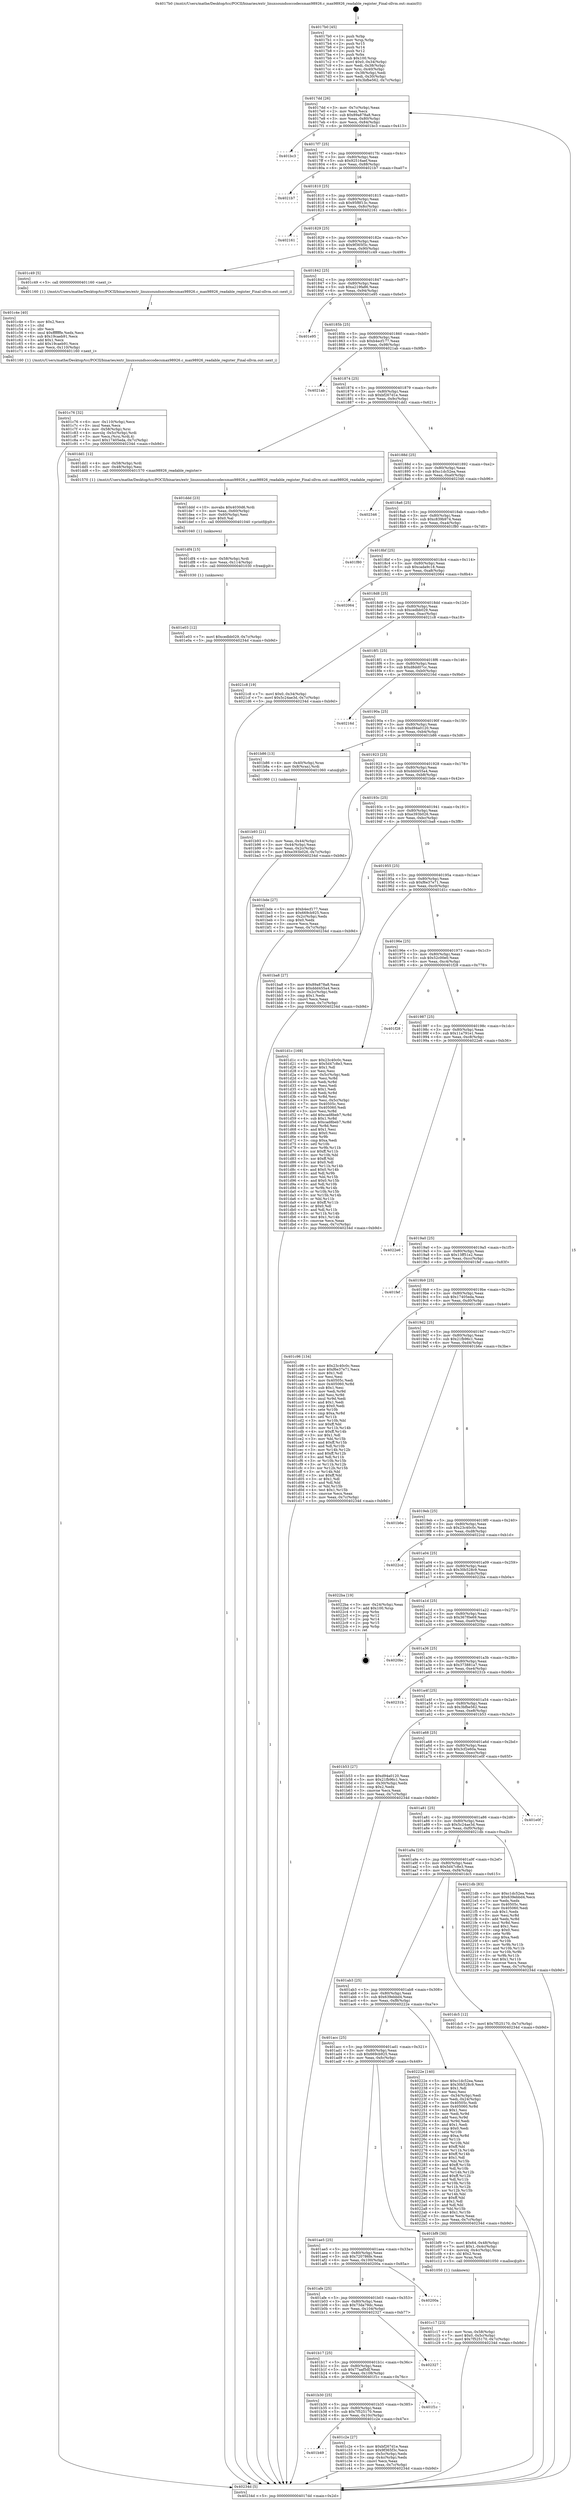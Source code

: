 digraph "0x4017b0" {
  label = "0x4017b0 (/mnt/c/Users/mathe/Desktop/tcc/POCII/binaries/extr_linuxsoundsoccodecsmax98926.c_max98926_readable_register_Final-ollvm.out::main(0))"
  labelloc = "t"
  node[shape=record]

  Entry [label="",width=0.3,height=0.3,shape=circle,fillcolor=black,style=filled]
  "0x4017dd" [label="{
     0x4017dd [26]\l
     | [instrs]\l
     &nbsp;&nbsp;0x4017dd \<+3\>: mov -0x7c(%rbp),%eax\l
     &nbsp;&nbsp;0x4017e0 \<+2\>: mov %eax,%ecx\l
     &nbsp;&nbsp;0x4017e2 \<+6\>: sub $0x89a878a8,%ecx\l
     &nbsp;&nbsp;0x4017e8 \<+3\>: mov %eax,-0x80(%rbp)\l
     &nbsp;&nbsp;0x4017eb \<+6\>: mov %ecx,-0x84(%rbp)\l
     &nbsp;&nbsp;0x4017f1 \<+6\>: je 0000000000401bc3 \<main+0x413\>\l
  }"]
  "0x401bc3" [label="{
     0x401bc3\l
  }", style=dashed]
  "0x4017f7" [label="{
     0x4017f7 [25]\l
     | [instrs]\l
     &nbsp;&nbsp;0x4017f7 \<+5\>: jmp 00000000004017fc \<main+0x4c\>\l
     &nbsp;&nbsp;0x4017fc \<+3\>: mov -0x80(%rbp),%eax\l
     &nbsp;&nbsp;0x4017ff \<+5\>: sub $0x92516aef,%eax\l
     &nbsp;&nbsp;0x401804 \<+6\>: mov %eax,-0x88(%rbp)\l
     &nbsp;&nbsp;0x40180a \<+6\>: je 00000000004021b7 \<main+0xa07\>\l
  }"]
  Exit [label="",width=0.3,height=0.3,shape=circle,fillcolor=black,style=filled,peripheries=2]
  "0x4021b7" [label="{
     0x4021b7\l
  }", style=dashed]
  "0x401810" [label="{
     0x401810 [25]\l
     | [instrs]\l
     &nbsp;&nbsp;0x401810 \<+5\>: jmp 0000000000401815 \<main+0x65\>\l
     &nbsp;&nbsp;0x401815 \<+3\>: mov -0x80(%rbp),%eax\l
     &nbsp;&nbsp;0x401818 \<+5\>: sub $0x95f8f13c,%eax\l
     &nbsp;&nbsp;0x40181d \<+6\>: mov %eax,-0x8c(%rbp)\l
     &nbsp;&nbsp;0x401823 \<+6\>: je 0000000000402161 \<main+0x9b1\>\l
  }"]
  "0x401e03" [label="{
     0x401e03 [12]\l
     | [instrs]\l
     &nbsp;&nbsp;0x401e03 \<+7\>: movl $0xcedbb029,-0x7c(%rbp)\l
     &nbsp;&nbsp;0x401e0a \<+5\>: jmp 000000000040234d \<main+0xb9d\>\l
  }"]
  "0x402161" [label="{
     0x402161\l
  }", style=dashed]
  "0x401829" [label="{
     0x401829 [25]\l
     | [instrs]\l
     &nbsp;&nbsp;0x401829 \<+5\>: jmp 000000000040182e \<main+0x7e\>\l
     &nbsp;&nbsp;0x40182e \<+3\>: mov -0x80(%rbp),%eax\l
     &nbsp;&nbsp;0x401831 \<+5\>: sub $0x9f365f3c,%eax\l
     &nbsp;&nbsp;0x401836 \<+6\>: mov %eax,-0x90(%rbp)\l
     &nbsp;&nbsp;0x40183c \<+6\>: je 0000000000401c49 \<main+0x499\>\l
  }"]
  "0x401df4" [label="{
     0x401df4 [15]\l
     | [instrs]\l
     &nbsp;&nbsp;0x401df4 \<+4\>: mov -0x58(%rbp),%rdi\l
     &nbsp;&nbsp;0x401df8 \<+6\>: mov %eax,-0x114(%rbp)\l
     &nbsp;&nbsp;0x401dfe \<+5\>: call 0000000000401030 \<free@plt\>\l
     | [calls]\l
     &nbsp;&nbsp;0x401030 \{1\} (unknown)\l
  }"]
  "0x401c49" [label="{
     0x401c49 [5]\l
     | [instrs]\l
     &nbsp;&nbsp;0x401c49 \<+5\>: call 0000000000401160 \<next_i\>\l
     | [calls]\l
     &nbsp;&nbsp;0x401160 \{1\} (/mnt/c/Users/mathe/Desktop/tcc/POCII/binaries/extr_linuxsoundsoccodecsmax98926.c_max98926_readable_register_Final-ollvm.out::next_i)\l
  }"]
  "0x401842" [label="{
     0x401842 [25]\l
     | [instrs]\l
     &nbsp;&nbsp;0x401842 \<+5\>: jmp 0000000000401847 \<main+0x97\>\l
     &nbsp;&nbsp;0x401847 \<+3\>: mov -0x80(%rbp),%eax\l
     &nbsp;&nbsp;0x40184a \<+5\>: sub $0xa219fa86,%eax\l
     &nbsp;&nbsp;0x40184f \<+6\>: mov %eax,-0x94(%rbp)\l
     &nbsp;&nbsp;0x401855 \<+6\>: je 0000000000401e95 \<main+0x6e5\>\l
  }"]
  "0x401ddd" [label="{
     0x401ddd [23]\l
     | [instrs]\l
     &nbsp;&nbsp;0x401ddd \<+10\>: movabs $0x4030d6,%rdi\l
     &nbsp;&nbsp;0x401de7 \<+3\>: mov %eax,-0x60(%rbp)\l
     &nbsp;&nbsp;0x401dea \<+3\>: mov -0x60(%rbp),%esi\l
     &nbsp;&nbsp;0x401ded \<+2\>: mov $0x0,%al\l
     &nbsp;&nbsp;0x401def \<+5\>: call 0000000000401040 \<printf@plt\>\l
     | [calls]\l
     &nbsp;&nbsp;0x401040 \{1\} (unknown)\l
  }"]
  "0x401e95" [label="{
     0x401e95\l
  }", style=dashed]
  "0x40185b" [label="{
     0x40185b [25]\l
     | [instrs]\l
     &nbsp;&nbsp;0x40185b \<+5\>: jmp 0000000000401860 \<main+0xb0\>\l
     &nbsp;&nbsp;0x401860 \<+3\>: mov -0x80(%rbp),%eax\l
     &nbsp;&nbsp;0x401863 \<+5\>: sub $0xb4ecf177,%eax\l
     &nbsp;&nbsp;0x401868 \<+6\>: mov %eax,-0x98(%rbp)\l
     &nbsp;&nbsp;0x40186e \<+6\>: je 00000000004021ab \<main+0x9fb\>\l
  }"]
  "0x401c76" [label="{
     0x401c76 [32]\l
     | [instrs]\l
     &nbsp;&nbsp;0x401c76 \<+6\>: mov -0x110(%rbp),%ecx\l
     &nbsp;&nbsp;0x401c7c \<+3\>: imul %eax,%ecx\l
     &nbsp;&nbsp;0x401c7f \<+4\>: mov -0x58(%rbp),%rsi\l
     &nbsp;&nbsp;0x401c83 \<+4\>: movslq -0x5c(%rbp),%rdi\l
     &nbsp;&nbsp;0x401c87 \<+3\>: mov %ecx,(%rsi,%rdi,4)\l
     &nbsp;&nbsp;0x401c8a \<+7\>: movl $0x17405eda,-0x7c(%rbp)\l
     &nbsp;&nbsp;0x401c91 \<+5\>: jmp 000000000040234d \<main+0xb9d\>\l
  }"]
  "0x4021ab" [label="{
     0x4021ab\l
  }", style=dashed]
  "0x401874" [label="{
     0x401874 [25]\l
     | [instrs]\l
     &nbsp;&nbsp;0x401874 \<+5\>: jmp 0000000000401879 \<main+0xc9\>\l
     &nbsp;&nbsp;0x401879 \<+3\>: mov -0x80(%rbp),%eax\l
     &nbsp;&nbsp;0x40187c \<+5\>: sub $0xbf267d1e,%eax\l
     &nbsp;&nbsp;0x401881 \<+6\>: mov %eax,-0x9c(%rbp)\l
     &nbsp;&nbsp;0x401887 \<+6\>: je 0000000000401dd1 \<main+0x621\>\l
  }"]
  "0x401c4e" [label="{
     0x401c4e [40]\l
     | [instrs]\l
     &nbsp;&nbsp;0x401c4e \<+5\>: mov $0x2,%ecx\l
     &nbsp;&nbsp;0x401c53 \<+1\>: cltd\l
     &nbsp;&nbsp;0x401c54 \<+2\>: idiv %ecx\l
     &nbsp;&nbsp;0x401c56 \<+6\>: imul $0xfffffffe,%edx,%ecx\l
     &nbsp;&nbsp;0x401c5c \<+6\>: sub $0x19caeb91,%ecx\l
     &nbsp;&nbsp;0x401c62 \<+3\>: add $0x1,%ecx\l
     &nbsp;&nbsp;0x401c65 \<+6\>: add $0x19caeb91,%ecx\l
     &nbsp;&nbsp;0x401c6b \<+6\>: mov %ecx,-0x110(%rbp)\l
     &nbsp;&nbsp;0x401c71 \<+5\>: call 0000000000401160 \<next_i\>\l
     | [calls]\l
     &nbsp;&nbsp;0x401160 \{1\} (/mnt/c/Users/mathe/Desktop/tcc/POCII/binaries/extr_linuxsoundsoccodecsmax98926.c_max98926_readable_register_Final-ollvm.out::next_i)\l
  }"]
  "0x401dd1" [label="{
     0x401dd1 [12]\l
     | [instrs]\l
     &nbsp;&nbsp;0x401dd1 \<+4\>: mov -0x58(%rbp),%rdi\l
     &nbsp;&nbsp;0x401dd5 \<+3\>: mov -0x48(%rbp),%esi\l
     &nbsp;&nbsp;0x401dd8 \<+5\>: call 0000000000401570 \<max98926_readable_register\>\l
     | [calls]\l
     &nbsp;&nbsp;0x401570 \{1\} (/mnt/c/Users/mathe/Desktop/tcc/POCII/binaries/extr_linuxsoundsoccodecsmax98926.c_max98926_readable_register_Final-ollvm.out::max98926_readable_register)\l
  }"]
  "0x40188d" [label="{
     0x40188d [25]\l
     | [instrs]\l
     &nbsp;&nbsp;0x40188d \<+5\>: jmp 0000000000401892 \<main+0xe2\>\l
     &nbsp;&nbsp;0x401892 \<+3\>: mov -0x80(%rbp),%eax\l
     &nbsp;&nbsp;0x401895 \<+5\>: sub $0xc1dc52ea,%eax\l
     &nbsp;&nbsp;0x40189a \<+6\>: mov %eax,-0xa0(%rbp)\l
     &nbsp;&nbsp;0x4018a0 \<+6\>: je 0000000000402346 \<main+0xb96\>\l
  }"]
  "0x401b49" [label="{
     0x401b49\l
  }", style=dashed]
  "0x402346" [label="{
     0x402346\l
  }", style=dashed]
  "0x4018a6" [label="{
     0x4018a6 [25]\l
     | [instrs]\l
     &nbsp;&nbsp;0x4018a6 \<+5\>: jmp 00000000004018ab \<main+0xfb\>\l
     &nbsp;&nbsp;0x4018ab \<+3\>: mov -0x80(%rbp),%eax\l
     &nbsp;&nbsp;0x4018ae \<+5\>: sub $0xc839b974,%eax\l
     &nbsp;&nbsp;0x4018b3 \<+6\>: mov %eax,-0xa4(%rbp)\l
     &nbsp;&nbsp;0x4018b9 \<+6\>: je 0000000000401f80 \<main+0x7d0\>\l
  }"]
  "0x401c2e" [label="{
     0x401c2e [27]\l
     | [instrs]\l
     &nbsp;&nbsp;0x401c2e \<+5\>: mov $0xbf267d1e,%eax\l
     &nbsp;&nbsp;0x401c33 \<+5\>: mov $0x9f365f3c,%ecx\l
     &nbsp;&nbsp;0x401c38 \<+3\>: mov -0x5c(%rbp),%edx\l
     &nbsp;&nbsp;0x401c3b \<+3\>: cmp -0x4c(%rbp),%edx\l
     &nbsp;&nbsp;0x401c3e \<+3\>: cmovl %ecx,%eax\l
     &nbsp;&nbsp;0x401c41 \<+3\>: mov %eax,-0x7c(%rbp)\l
     &nbsp;&nbsp;0x401c44 \<+5\>: jmp 000000000040234d \<main+0xb9d\>\l
  }"]
  "0x401f80" [label="{
     0x401f80\l
  }", style=dashed]
  "0x4018bf" [label="{
     0x4018bf [25]\l
     | [instrs]\l
     &nbsp;&nbsp;0x4018bf \<+5\>: jmp 00000000004018c4 \<main+0x114\>\l
     &nbsp;&nbsp;0x4018c4 \<+3\>: mov -0x80(%rbp),%eax\l
     &nbsp;&nbsp;0x4018c7 \<+5\>: sub $0xcada9c18,%eax\l
     &nbsp;&nbsp;0x4018cc \<+6\>: mov %eax,-0xa8(%rbp)\l
     &nbsp;&nbsp;0x4018d2 \<+6\>: je 0000000000402064 \<main+0x8b4\>\l
  }"]
  "0x401b30" [label="{
     0x401b30 [25]\l
     | [instrs]\l
     &nbsp;&nbsp;0x401b30 \<+5\>: jmp 0000000000401b35 \<main+0x385\>\l
     &nbsp;&nbsp;0x401b35 \<+3\>: mov -0x80(%rbp),%eax\l
     &nbsp;&nbsp;0x401b38 \<+5\>: sub $0x7f525170,%eax\l
     &nbsp;&nbsp;0x401b3d \<+6\>: mov %eax,-0x10c(%rbp)\l
     &nbsp;&nbsp;0x401b43 \<+6\>: je 0000000000401c2e \<main+0x47e\>\l
  }"]
  "0x402064" [label="{
     0x402064\l
  }", style=dashed]
  "0x4018d8" [label="{
     0x4018d8 [25]\l
     | [instrs]\l
     &nbsp;&nbsp;0x4018d8 \<+5\>: jmp 00000000004018dd \<main+0x12d\>\l
     &nbsp;&nbsp;0x4018dd \<+3\>: mov -0x80(%rbp),%eax\l
     &nbsp;&nbsp;0x4018e0 \<+5\>: sub $0xcedbb029,%eax\l
     &nbsp;&nbsp;0x4018e5 \<+6\>: mov %eax,-0xac(%rbp)\l
     &nbsp;&nbsp;0x4018eb \<+6\>: je 00000000004021c8 \<main+0xa18\>\l
  }"]
  "0x401f1c" [label="{
     0x401f1c\l
  }", style=dashed]
  "0x4021c8" [label="{
     0x4021c8 [19]\l
     | [instrs]\l
     &nbsp;&nbsp;0x4021c8 \<+7\>: movl $0x0,-0x34(%rbp)\l
     &nbsp;&nbsp;0x4021cf \<+7\>: movl $0x5c24ae3d,-0x7c(%rbp)\l
     &nbsp;&nbsp;0x4021d6 \<+5\>: jmp 000000000040234d \<main+0xb9d\>\l
  }"]
  "0x4018f1" [label="{
     0x4018f1 [25]\l
     | [instrs]\l
     &nbsp;&nbsp;0x4018f1 \<+5\>: jmp 00000000004018f6 \<main+0x146\>\l
     &nbsp;&nbsp;0x4018f6 \<+3\>: mov -0x80(%rbp),%eax\l
     &nbsp;&nbsp;0x4018f9 \<+5\>: sub $0xd8dd07cc,%eax\l
     &nbsp;&nbsp;0x4018fe \<+6\>: mov %eax,-0xb0(%rbp)\l
     &nbsp;&nbsp;0x401904 \<+6\>: je 000000000040216d \<main+0x9bd\>\l
  }"]
  "0x401b17" [label="{
     0x401b17 [25]\l
     | [instrs]\l
     &nbsp;&nbsp;0x401b17 \<+5\>: jmp 0000000000401b1c \<main+0x36c\>\l
     &nbsp;&nbsp;0x401b1c \<+3\>: mov -0x80(%rbp),%eax\l
     &nbsp;&nbsp;0x401b1f \<+5\>: sub $0x77aaf5df,%eax\l
     &nbsp;&nbsp;0x401b24 \<+6\>: mov %eax,-0x108(%rbp)\l
     &nbsp;&nbsp;0x401b2a \<+6\>: je 0000000000401f1c \<main+0x76c\>\l
  }"]
  "0x40216d" [label="{
     0x40216d\l
  }", style=dashed]
  "0x40190a" [label="{
     0x40190a [25]\l
     | [instrs]\l
     &nbsp;&nbsp;0x40190a \<+5\>: jmp 000000000040190f \<main+0x15f\>\l
     &nbsp;&nbsp;0x40190f \<+3\>: mov -0x80(%rbp),%eax\l
     &nbsp;&nbsp;0x401912 \<+5\>: sub $0xd94a0120,%eax\l
     &nbsp;&nbsp;0x401917 \<+6\>: mov %eax,-0xb4(%rbp)\l
     &nbsp;&nbsp;0x40191d \<+6\>: je 0000000000401b86 \<main+0x3d6\>\l
  }"]
  "0x402327" [label="{
     0x402327\l
  }", style=dashed]
  "0x401b86" [label="{
     0x401b86 [13]\l
     | [instrs]\l
     &nbsp;&nbsp;0x401b86 \<+4\>: mov -0x40(%rbp),%rax\l
     &nbsp;&nbsp;0x401b8a \<+4\>: mov 0x8(%rax),%rdi\l
     &nbsp;&nbsp;0x401b8e \<+5\>: call 0000000000401060 \<atoi@plt\>\l
     | [calls]\l
     &nbsp;&nbsp;0x401060 \{1\} (unknown)\l
  }"]
  "0x401923" [label="{
     0x401923 [25]\l
     | [instrs]\l
     &nbsp;&nbsp;0x401923 \<+5\>: jmp 0000000000401928 \<main+0x178\>\l
     &nbsp;&nbsp;0x401928 \<+3\>: mov -0x80(%rbp),%eax\l
     &nbsp;&nbsp;0x40192b \<+5\>: sub $0xddd455a4,%eax\l
     &nbsp;&nbsp;0x401930 \<+6\>: mov %eax,-0xb8(%rbp)\l
     &nbsp;&nbsp;0x401936 \<+6\>: je 0000000000401bde \<main+0x42e\>\l
  }"]
  "0x401afe" [label="{
     0x401afe [25]\l
     | [instrs]\l
     &nbsp;&nbsp;0x401afe \<+5\>: jmp 0000000000401b03 \<main+0x353\>\l
     &nbsp;&nbsp;0x401b03 \<+3\>: mov -0x80(%rbp),%eax\l
     &nbsp;&nbsp;0x401b06 \<+5\>: sub $0x73da79dc,%eax\l
     &nbsp;&nbsp;0x401b0b \<+6\>: mov %eax,-0x104(%rbp)\l
     &nbsp;&nbsp;0x401b11 \<+6\>: je 0000000000402327 \<main+0xb77\>\l
  }"]
  "0x401bde" [label="{
     0x401bde [27]\l
     | [instrs]\l
     &nbsp;&nbsp;0x401bde \<+5\>: mov $0xb4ecf177,%eax\l
     &nbsp;&nbsp;0x401be3 \<+5\>: mov $0x669cb925,%ecx\l
     &nbsp;&nbsp;0x401be8 \<+3\>: mov -0x2c(%rbp),%edx\l
     &nbsp;&nbsp;0x401beb \<+3\>: cmp $0x0,%edx\l
     &nbsp;&nbsp;0x401bee \<+3\>: cmove %ecx,%eax\l
     &nbsp;&nbsp;0x401bf1 \<+3\>: mov %eax,-0x7c(%rbp)\l
     &nbsp;&nbsp;0x401bf4 \<+5\>: jmp 000000000040234d \<main+0xb9d\>\l
  }"]
  "0x40193c" [label="{
     0x40193c [25]\l
     | [instrs]\l
     &nbsp;&nbsp;0x40193c \<+5\>: jmp 0000000000401941 \<main+0x191\>\l
     &nbsp;&nbsp;0x401941 \<+3\>: mov -0x80(%rbp),%eax\l
     &nbsp;&nbsp;0x401944 \<+5\>: sub $0xe393b026,%eax\l
     &nbsp;&nbsp;0x401949 \<+6\>: mov %eax,-0xbc(%rbp)\l
     &nbsp;&nbsp;0x40194f \<+6\>: je 0000000000401ba8 \<main+0x3f8\>\l
  }"]
  "0x40200a" [label="{
     0x40200a\l
  }", style=dashed]
  "0x401ba8" [label="{
     0x401ba8 [27]\l
     | [instrs]\l
     &nbsp;&nbsp;0x401ba8 \<+5\>: mov $0x89a878a8,%eax\l
     &nbsp;&nbsp;0x401bad \<+5\>: mov $0xddd455a4,%ecx\l
     &nbsp;&nbsp;0x401bb2 \<+3\>: mov -0x2c(%rbp),%edx\l
     &nbsp;&nbsp;0x401bb5 \<+3\>: cmp $0x1,%edx\l
     &nbsp;&nbsp;0x401bb8 \<+3\>: cmovl %ecx,%eax\l
     &nbsp;&nbsp;0x401bbb \<+3\>: mov %eax,-0x7c(%rbp)\l
     &nbsp;&nbsp;0x401bbe \<+5\>: jmp 000000000040234d \<main+0xb9d\>\l
  }"]
  "0x401955" [label="{
     0x401955 [25]\l
     | [instrs]\l
     &nbsp;&nbsp;0x401955 \<+5\>: jmp 000000000040195a \<main+0x1aa\>\l
     &nbsp;&nbsp;0x40195a \<+3\>: mov -0x80(%rbp),%eax\l
     &nbsp;&nbsp;0x40195d \<+5\>: sub $0xf6e37e71,%eax\l
     &nbsp;&nbsp;0x401962 \<+6\>: mov %eax,-0xc0(%rbp)\l
     &nbsp;&nbsp;0x401968 \<+6\>: je 0000000000401d1c \<main+0x56c\>\l
  }"]
  "0x401c17" [label="{
     0x401c17 [23]\l
     | [instrs]\l
     &nbsp;&nbsp;0x401c17 \<+4\>: mov %rax,-0x58(%rbp)\l
     &nbsp;&nbsp;0x401c1b \<+7\>: movl $0x0,-0x5c(%rbp)\l
     &nbsp;&nbsp;0x401c22 \<+7\>: movl $0x7f525170,-0x7c(%rbp)\l
     &nbsp;&nbsp;0x401c29 \<+5\>: jmp 000000000040234d \<main+0xb9d\>\l
  }"]
  "0x401d1c" [label="{
     0x401d1c [169]\l
     | [instrs]\l
     &nbsp;&nbsp;0x401d1c \<+5\>: mov $0x23c40c0c,%eax\l
     &nbsp;&nbsp;0x401d21 \<+5\>: mov $0x5d47c8e3,%ecx\l
     &nbsp;&nbsp;0x401d26 \<+2\>: mov $0x1,%dl\l
     &nbsp;&nbsp;0x401d28 \<+2\>: xor %esi,%esi\l
     &nbsp;&nbsp;0x401d2a \<+3\>: mov -0x5c(%rbp),%edi\l
     &nbsp;&nbsp;0x401d2d \<+3\>: mov %esi,%r8d\l
     &nbsp;&nbsp;0x401d30 \<+3\>: sub %edi,%r8d\l
     &nbsp;&nbsp;0x401d33 \<+2\>: mov %esi,%edi\l
     &nbsp;&nbsp;0x401d35 \<+3\>: sub $0x1,%edi\l
     &nbsp;&nbsp;0x401d38 \<+3\>: add %edi,%r8d\l
     &nbsp;&nbsp;0x401d3b \<+3\>: sub %r8d,%esi\l
     &nbsp;&nbsp;0x401d3e \<+3\>: mov %esi,-0x5c(%rbp)\l
     &nbsp;&nbsp;0x401d41 \<+7\>: mov 0x40505c,%esi\l
     &nbsp;&nbsp;0x401d48 \<+7\>: mov 0x405060,%edi\l
     &nbsp;&nbsp;0x401d4f \<+3\>: mov %esi,%r8d\l
     &nbsp;&nbsp;0x401d52 \<+7\>: add $0xcad8beb7,%r8d\l
     &nbsp;&nbsp;0x401d59 \<+4\>: sub $0x1,%r8d\l
     &nbsp;&nbsp;0x401d5d \<+7\>: sub $0xcad8beb7,%r8d\l
     &nbsp;&nbsp;0x401d64 \<+4\>: imul %r8d,%esi\l
     &nbsp;&nbsp;0x401d68 \<+3\>: and $0x1,%esi\l
     &nbsp;&nbsp;0x401d6b \<+3\>: cmp $0x0,%esi\l
     &nbsp;&nbsp;0x401d6e \<+4\>: sete %r9b\l
     &nbsp;&nbsp;0x401d72 \<+3\>: cmp $0xa,%edi\l
     &nbsp;&nbsp;0x401d75 \<+4\>: setl %r10b\l
     &nbsp;&nbsp;0x401d79 \<+3\>: mov %r9b,%r11b\l
     &nbsp;&nbsp;0x401d7c \<+4\>: xor $0xff,%r11b\l
     &nbsp;&nbsp;0x401d80 \<+3\>: mov %r10b,%bl\l
     &nbsp;&nbsp;0x401d83 \<+3\>: xor $0xff,%bl\l
     &nbsp;&nbsp;0x401d86 \<+3\>: xor $0x0,%dl\l
     &nbsp;&nbsp;0x401d89 \<+3\>: mov %r11b,%r14b\l
     &nbsp;&nbsp;0x401d8c \<+4\>: and $0x0,%r14b\l
     &nbsp;&nbsp;0x401d90 \<+3\>: and %dl,%r9b\l
     &nbsp;&nbsp;0x401d93 \<+3\>: mov %bl,%r15b\l
     &nbsp;&nbsp;0x401d96 \<+4\>: and $0x0,%r15b\l
     &nbsp;&nbsp;0x401d9a \<+3\>: and %dl,%r10b\l
     &nbsp;&nbsp;0x401d9d \<+3\>: or %r9b,%r14b\l
     &nbsp;&nbsp;0x401da0 \<+3\>: or %r10b,%r15b\l
     &nbsp;&nbsp;0x401da3 \<+3\>: xor %r15b,%r14b\l
     &nbsp;&nbsp;0x401da6 \<+3\>: or %bl,%r11b\l
     &nbsp;&nbsp;0x401da9 \<+4\>: xor $0xff,%r11b\l
     &nbsp;&nbsp;0x401dad \<+3\>: or $0x0,%dl\l
     &nbsp;&nbsp;0x401db0 \<+3\>: and %dl,%r11b\l
     &nbsp;&nbsp;0x401db3 \<+3\>: or %r11b,%r14b\l
     &nbsp;&nbsp;0x401db6 \<+4\>: test $0x1,%r14b\l
     &nbsp;&nbsp;0x401dba \<+3\>: cmovne %ecx,%eax\l
     &nbsp;&nbsp;0x401dbd \<+3\>: mov %eax,-0x7c(%rbp)\l
     &nbsp;&nbsp;0x401dc0 \<+5\>: jmp 000000000040234d \<main+0xb9d\>\l
  }"]
  "0x40196e" [label="{
     0x40196e [25]\l
     | [instrs]\l
     &nbsp;&nbsp;0x40196e \<+5\>: jmp 0000000000401973 \<main+0x1c3\>\l
     &nbsp;&nbsp;0x401973 \<+3\>: mov -0x80(%rbp),%eax\l
     &nbsp;&nbsp;0x401976 \<+5\>: sub $0x52c00e0,%eax\l
     &nbsp;&nbsp;0x40197b \<+6\>: mov %eax,-0xc4(%rbp)\l
     &nbsp;&nbsp;0x401981 \<+6\>: je 0000000000401f28 \<main+0x778\>\l
  }"]
  "0x401ae5" [label="{
     0x401ae5 [25]\l
     | [instrs]\l
     &nbsp;&nbsp;0x401ae5 \<+5\>: jmp 0000000000401aea \<main+0x33a\>\l
     &nbsp;&nbsp;0x401aea \<+3\>: mov -0x80(%rbp),%eax\l
     &nbsp;&nbsp;0x401aed \<+5\>: sub $0x720786fe,%eax\l
     &nbsp;&nbsp;0x401af2 \<+6\>: mov %eax,-0x100(%rbp)\l
     &nbsp;&nbsp;0x401af8 \<+6\>: je 000000000040200a \<main+0x85a\>\l
  }"]
  "0x401f28" [label="{
     0x401f28\l
  }", style=dashed]
  "0x401987" [label="{
     0x401987 [25]\l
     | [instrs]\l
     &nbsp;&nbsp;0x401987 \<+5\>: jmp 000000000040198c \<main+0x1dc\>\l
     &nbsp;&nbsp;0x40198c \<+3\>: mov -0x80(%rbp),%eax\l
     &nbsp;&nbsp;0x40198f \<+5\>: sub $0x11a791e1,%eax\l
     &nbsp;&nbsp;0x401994 \<+6\>: mov %eax,-0xc8(%rbp)\l
     &nbsp;&nbsp;0x40199a \<+6\>: je 00000000004022e6 \<main+0xb36\>\l
  }"]
  "0x401bf9" [label="{
     0x401bf9 [30]\l
     | [instrs]\l
     &nbsp;&nbsp;0x401bf9 \<+7\>: movl $0x64,-0x48(%rbp)\l
     &nbsp;&nbsp;0x401c00 \<+7\>: movl $0x1,-0x4c(%rbp)\l
     &nbsp;&nbsp;0x401c07 \<+4\>: movslq -0x4c(%rbp),%rax\l
     &nbsp;&nbsp;0x401c0b \<+4\>: shl $0x2,%rax\l
     &nbsp;&nbsp;0x401c0f \<+3\>: mov %rax,%rdi\l
     &nbsp;&nbsp;0x401c12 \<+5\>: call 0000000000401050 \<malloc@plt\>\l
     | [calls]\l
     &nbsp;&nbsp;0x401050 \{1\} (unknown)\l
  }"]
  "0x4022e6" [label="{
     0x4022e6\l
  }", style=dashed]
  "0x4019a0" [label="{
     0x4019a0 [25]\l
     | [instrs]\l
     &nbsp;&nbsp;0x4019a0 \<+5\>: jmp 00000000004019a5 \<main+0x1f5\>\l
     &nbsp;&nbsp;0x4019a5 \<+3\>: mov -0x80(%rbp),%eax\l
     &nbsp;&nbsp;0x4019a8 \<+5\>: sub $0x13ff51e2,%eax\l
     &nbsp;&nbsp;0x4019ad \<+6\>: mov %eax,-0xcc(%rbp)\l
     &nbsp;&nbsp;0x4019b3 \<+6\>: je 0000000000401fef \<main+0x83f\>\l
  }"]
  "0x401acc" [label="{
     0x401acc [25]\l
     | [instrs]\l
     &nbsp;&nbsp;0x401acc \<+5\>: jmp 0000000000401ad1 \<main+0x321\>\l
     &nbsp;&nbsp;0x401ad1 \<+3\>: mov -0x80(%rbp),%eax\l
     &nbsp;&nbsp;0x401ad4 \<+5\>: sub $0x669cb925,%eax\l
     &nbsp;&nbsp;0x401ad9 \<+6\>: mov %eax,-0xfc(%rbp)\l
     &nbsp;&nbsp;0x401adf \<+6\>: je 0000000000401bf9 \<main+0x449\>\l
  }"]
  "0x401fef" [label="{
     0x401fef\l
  }", style=dashed]
  "0x4019b9" [label="{
     0x4019b9 [25]\l
     | [instrs]\l
     &nbsp;&nbsp;0x4019b9 \<+5\>: jmp 00000000004019be \<main+0x20e\>\l
     &nbsp;&nbsp;0x4019be \<+3\>: mov -0x80(%rbp),%eax\l
     &nbsp;&nbsp;0x4019c1 \<+5\>: sub $0x17405eda,%eax\l
     &nbsp;&nbsp;0x4019c6 \<+6\>: mov %eax,-0xd0(%rbp)\l
     &nbsp;&nbsp;0x4019cc \<+6\>: je 0000000000401c96 \<main+0x4e6\>\l
  }"]
  "0x40222e" [label="{
     0x40222e [140]\l
     | [instrs]\l
     &nbsp;&nbsp;0x40222e \<+5\>: mov $0xc1dc52ea,%eax\l
     &nbsp;&nbsp;0x402233 \<+5\>: mov $0x30b528c9,%ecx\l
     &nbsp;&nbsp;0x402238 \<+2\>: mov $0x1,%dl\l
     &nbsp;&nbsp;0x40223a \<+2\>: xor %esi,%esi\l
     &nbsp;&nbsp;0x40223c \<+3\>: mov -0x34(%rbp),%edi\l
     &nbsp;&nbsp;0x40223f \<+3\>: mov %edi,-0x24(%rbp)\l
     &nbsp;&nbsp;0x402242 \<+7\>: mov 0x40505c,%edi\l
     &nbsp;&nbsp;0x402249 \<+8\>: mov 0x405060,%r8d\l
     &nbsp;&nbsp;0x402251 \<+3\>: sub $0x1,%esi\l
     &nbsp;&nbsp;0x402254 \<+3\>: mov %edi,%r9d\l
     &nbsp;&nbsp;0x402257 \<+3\>: add %esi,%r9d\l
     &nbsp;&nbsp;0x40225a \<+4\>: imul %r9d,%edi\l
     &nbsp;&nbsp;0x40225e \<+3\>: and $0x1,%edi\l
     &nbsp;&nbsp;0x402261 \<+3\>: cmp $0x0,%edi\l
     &nbsp;&nbsp;0x402264 \<+4\>: sete %r10b\l
     &nbsp;&nbsp;0x402268 \<+4\>: cmp $0xa,%r8d\l
     &nbsp;&nbsp;0x40226c \<+4\>: setl %r11b\l
     &nbsp;&nbsp;0x402270 \<+3\>: mov %r10b,%bl\l
     &nbsp;&nbsp;0x402273 \<+3\>: xor $0xff,%bl\l
     &nbsp;&nbsp;0x402276 \<+3\>: mov %r11b,%r14b\l
     &nbsp;&nbsp;0x402279 \<+4\>: xor $0xff,%r14b\l
     &nbsp;&nbsp;0x40227d \<+3\>: xor $0x1,%dl\l
     &nbsp;&nbsp;0x402280 \<+3\>: mov %bl,%r15b\l
     &nbsp;&nbsp;0x402283 \<+4\>: and $0xff,%r15b\l
     &nbsp;&nbsp;0x402287 \<+3\>: and %dl,%r10b\l
     &nbsp;&nbsp;0x40228a \<+3\>: mov %r14b,%r12b\l
     &nbsp;&nbsp;0x40228d \<+4\>: and $0xff,%r12b\l
     &nbsp;&nbsp;0x402291 \<+3\>: and %dl,%r11b\l
     &nbsp;&nbsp;0x402294 \<+3\>: or %r10b,%r15b\l
     &nbsp;&nbsp;0x402297 \<+3\>: or %r11b,%r12b\l
     &nbsp;&nbsp;0x40229a \<+3\>: xor %r12b,%r15b\l
     &nbsp;&nbsp;0x40229d \<+3\>: or %r14b,%bl\l
     &nbsp;&nbsp;0x4022a0 \<+3\>: xor $0xff,%bl\l
     &nbsp;&nbsp;0x4022a3 \<+3\>: or $0x1,%dl\l
     &nbsp;&nbsp;0x4022a6 \<+2\>: and %dl,%bl\l
     &nbsp;&nbsp;0x4022a8 \<+3\>: or %bl,%r15b\l
     &nbsp;&nbsp;0x4022ab \<+4\>: test $0x1,%r15b\l
     &nbsp;&nbsp;0x4022af \<+3\>: cmovne %ecx,%eax\l
     &nbsp;&nbsp;0x4022b2 \<+3\>: mov %eax,-0x7c(%rbp)\l
     &nbsp;&nbsp;0x4022b5 \<+5\>: jmp 000000000040234d \<main+0xb9d\>\l
  }"]
  "0x401c96" [label="{
     0x401c96 [134]\l
     | [instrs]\l
     &nbsp;&nbsp;0x401c96 \<+5\>: mov $0x23c40c0c,%eax\l
     &nbsp;&nbsp;0x401c9b \<+5\>: mov $0xf6e37e71,%ecx\l
     &nbsp;&nbsp;0x401ca0 \<+2\>: mov $0x1,%dl\l
     &nbsp;&nbsp;0x401ca2 \<+2\>: xor %esi,%esi\l
     &nbsp;&nbsp;0x401ca4 \<+7\>: mov 0x40505c,%edi\l
     &nbsp;&nbsp;0x401cab \<+8\>: mov 0x405060,%r8d\l
     &nbsp;&nbsp;0x401cb3 \<+3\>: sub $0x1,%esi\l
     &nbsp;&nbsp;0x401cb6 \<+3\>: mov %edi,%r9d\l
     &nbsp;&nbsp;0x401cb9 \<+3\>: add %esi,%r9d\l
     &nbsp;&nbsp;0x401cbc \<+4\>: imul %r9d,%edi\l
     &nbsp;&nbsp;0x401cc0 \<+3\>: and $0x1,%edi\l
     &nbsp;&nbsp;0x401cc3 \<+3\>: cmp $0x0,%edi\l
     &nbsp;&nbsp;0x401cc6 \<+4\>: sete %r10b\l
     &nbsp;&nbsp;0x401cca \<+4\>: cmp $0xa,%r8d\l
     &nbsp;&nbsp;0x401cce \<+4\>: setl %r11b\l
     &nbsp;&nbsp;0x401cd2 \<+3\>: mov %r10b,%bl\l
     &nbsp;&nbsp;0x401cd5 \<+3\>: xor $0xff,%bl\l
     &nbsp;&nbsp;0x401cd8 \<+3\>: mov %r11b,%r14b\l
     &nbsp;&nbsp;0x401cdb \<+4\>: xor $0xff,%r14b\l
     &nbsp;&nbsp;0x401cdf \<+3\>: xor $0x1,%dl\l
     &nbsp;&nbsp;0x401ce2 \<+3\>: mov %bl,%r15b\l
     &nbsp;&nbsp;0x401ce5 \<+4\>: and $0xff,%r15b\l
     &nbsp;&nbsp;0x401ce9 \<+3\>: and %dl,%r10b\l
     &nbsp;&nbsp;0x401cec \<+3\>: mov %r14b,%r12b\l
     &nbsp;&nbsp;0x401cef \<+4\>: and $0xff,%r12b\l
     &nbsp;&nbsp;0x401cf3 \<+3\>: and %dl,%r11b\l
     &nbsp;&nbsp;0x401cf6 \<+3\>: or %r10b,%r15b\l
     &nbsp;&nbsp;0x401cf9 \<+3\>: or %r11b,%r12b\l
     &nbsp;&nbsp;0x401cfc \<+3\>: xor %r12b,%r15b\l
     &nbsp;&nbsp;0x401cff \<+3\>: or %r14b,%bl\l
     &nbsp;&nbsp;0x401d02 \<+3\>: xor $0xff,%bl\l
     &nbsp;&nbsp;0x401d05 \<+3\>: or $0x1,%dl\l
     &nbsp;&nbsp;0x401d08 \<+2\>: and %dl,%bl\l
     &nbsp;&nbsp;0x401d0a \<+3\>: or %bl,%r15b\l
     &nbsp;&nbsp;0x401d0d \<+4\>: test $0x1,%r15b\l
     &nbsp;&nbsp;0x401d11 \<+3\>: cmovne %ecx,%eax\l
     &nbsp;&nbsp;0x401d14 \<+3\>: mov %eax,-0x7c(%rbp)\l
     &nbsp;&nbsp;0x401d17 \<+5\>: jmp 000000000040234d \<main+0xb9d\>\l
  }"]
  "0x4019d2" [label="{
     0x4019d2 [25]\l
     | [instrs]\l
     &nbsp;&nbsp;0x4019d2 \<+5\>: jmp 00000000004019d7 \<main+0x227\>\l
     &nbsp;&nbsp;0x4019d7 \<+3\>: mov -0x80(%rbp),%eax\l
     &nbsp;&nbsp;0x4019da \<+5\>: sub $0x21fb96c1,%eax\l
     &nbsp;&nbsp;0x4019df \<+6\>: mov %eax,-0xd4(%rbp)\l
     &nbsp;&nbsp;0x4019e5 \<+6\>: je 0000000000401b6e \<main+0x3be\>\l
  }"]
  "0x401ab3" [label="{
     0x401ab3 [25]\l
     | [instrs]\l
     &nbsp;&nbsp;0x401ab3 \<+5\>: jmp 0000000000401ab8 \<main+0x308\>\l
     &nbsp;&nbsp;0x401ab8 \<+3\>: mov -0x80(%rbp),%eax\l
     &nbsp;&nbsp;0x401abb \<+5\>: sub $0x639ebbd4,%eax\l
     &nbsp;&nbsp;0x401ac0 \<+6\>: mov %eax,-0xf8(%rbp)\l
     &nbsp;&nbsp;0x401ac6 \<+6\>: je 000000000040222e \<main+0xa7e\>\l
  }"]
  "0x401b6e" [label="{
     0x401b6e\l
  }", style=dashed]
  "0x4019eb" [label="{
     0x4019eb [25]\l
     | [instrs]\l
     &nbsp;&nbsp;0x4019eb \<+5\>: jmp 00000000004019f0 \<main+0x240\>\l
     &nbsp;&nbsp;0x4019f0 \<+3\>: mov -0x80(%rbp),%eax\l
     &nbsp;&nbsp;0x4019f3 \<+5\>: sub $0x23c40c0c,%eax\l
     &nbsp;&nbsp;0x4019f8 \<+6\>: mov %eax,-0xd8(%rbp)\l
     &nbsp;&nbsp;0x4019fe \<+6\>: je 00000000004022cd \<main+0xb1d\>\l
  }"]
  "0x401dc5" [label="{
     0x401dc5 [12]\l
     | [instrs]\l
     &nbsp;&nbsp;0x401dc5 \<+7\>: movl $0x7f525170,-0x7c(%rbp)\l
     &nbsp;&nbsp;0x401dcc \<+5\>: jmp 000000000040234d \<main+0xb9d\>\l
  }"]
  "0x4022cd" [label="{
     0x4022cd\l
  }", style=dashed]
  "0x401a04" [label="{
     0x401a04 [25]\l
     | [instrs]\l
     &nbsp;&nbsp;0x401a04 \<+5\>: jmp 0000000000401a09 \<main+0x259\>\l
     &nbsp;&nbsp;0x401a09 \<+3\>: mov -0x80(%rbp),%eax\l
     &nbsp;&nbsp;0x401a0c \<+5\>: sub $0x30b528c9,%eax\l
     &nbsp;&nbsp;0x401a11 \<+6\>: mov %eax,-0xdc(%rbp)\l
     &nbsp;&nbsp;0x401a17 \<+6\>: je 00000000004022ba \<main+0xb0a\>\l
  }"]
  "0x401a9a" [label="{
     0x401a9a [25]\l
     | [instrs]\l
     &nbsp;&nbsp;0x401a9a \<+5\>: jmp 0000000000401a9f \<main+0x2ef\>\l
     &nbsp;&nbsp;0x401a9f \<+3\>: mov -0x80(%rbp),%eax\l
     &nbsp;&nbsp;0x401aa2 \<+5\>: sub $0x5d47c8e3,%eax\l
     &nbsp;&nbsp;0x401aa7 \<+6\>: mov %eax,-0xf4(%rbp)\l
     &nbsp;&nbsp;0x401aad \<+6\>: je 0000000000401dc5 \<main+0x615\>\l
  }"]
  "0x4022ba" [label="{
     0x4022ba [19]\l
     | [instrs]\l
     &nbsp;&nbsp;0x4022ba \<+3\>: mov -0x24(%rbp),%eax\l
     &nbsp;&nbsp;0x4022bd \<+7\>: add $0x100,%rsp\l
     &nbsp;&nbsp;0x4022c4 \<+1\>: pop %rbx\l
     &nbsp;&nbsp;0x4022c5 \<+2\>: pop %r12\l
     &nbsp;&nbsp;0x4022c7 \<+2\>: pop %r14\l
     &nbsp;&nbsp;0x4022c9 \<+2\>: pop %r15\l
     &nbsp;&nbsp;0x4022cb \<+1\>: pop %rbp\l
     &nbsp;&nbsp;0x4022cc \<+1\>: ret\l
  }"]
  "0x401a1d" [label="{
     0x401a1d [25]\l
     | [instrs]\l
     &nbsp;&nbsp;0x401a1d \<+5\>: jmp 0000000000401a22 \<main+0x272\>\l
     &nbsp;&nbsp;0x401a22 \<+3\>: mov -0x80(%rbp),%eax\l
     &nbsp;&nbsp;0x401a25 \<+5\>: sub $0x367f0e69,%eax\l
     &nbsp;&nbsp;0x401a2a \<+6\>: mov %eax,-0xe0(%rbp)\l
     &nbsp;&nbsp;0x401a30 \<+6\>: je 00000000004020bc \<main+0x90c\>\l
  }"]
  "0x4021db" [label="{
     0x4021db [83]\l
     | [instrs]\l
     &nbsp;&nbsp;0x4021db \<+5\>: mov $0xc1dc52ea,%eax\l
     &nbsp;&nbsp;0x4021e0 \<+5\>: mov $0x639ebbd4,%ecx\l
     &nbsp;&nbsp;0x4021e5 \<+2\>: xor %edx,%edx\l
     &nbsp;&nbsp;0x4021e7 \<+7\>: mov 0x40505c,%esi\l
     &nbsp;&nbsp;0x4021ee \<+7\>: mov 0x405060,%edi\l
     &nbsp;&nbsp;0x4021f5 \<+3\>: sub $0x1,%edx\l
     &nbsp;&nbsp;0x4021f8 \<+3\>: mov %esi,%r8d\l
     &nbsp;&nbsp;0x4021fb \<+3\>: add %edx,%r8d\l
     &nbsp;&nbsp;0x4021fe \<+4\>: imul %r8d,%esi\l
     &nbsp;&nbsp;0x402202 \<+3\>: and $0x1,%esi\l
     &nbsp;&nbsp;0x402205 \<+3\>: cmp $0x0,%esi\l
     &nbsp;&nbsp;0x402208 \<+4\>: sete %r9b\l
     &nbsp;&nbsp;0x40220c \<+3\>: cmp $0xa,%edi\l
     &nbsp;&nbsp;0x40220f \<+4\>: setl %r10b\l
     &nbsp;&nbsp;0x402213 \<+3\>: mov %r9b,%r11b\l
     &nbsp;&nbsp;0x402216 \<+3\>: and %r10b,%r11b\l
     &nbsp;&nbsp;0x402219 \<+3\>: xor %r10b,%r9b\l
     &nbsp;&nbsp;0x40221c \<+3\>: or %r9b,%r11b\l
     &nbsp;&nbsp;0x40221f \<+4\>: test $0x1,%r11b\l
     &nbsp;&nbsp;0x402223 \<+3\>: cmovne %ecx,%eax\l
     &nbsp;&nbsp;0x402226 \<+3\>: mov %eax,-0x7c(%rbp)\l
     &nbsp;&nbsp;0x402229 \<+5\>: jmp 000000000040234d \<main+0xb9d\>\l
  }"]
  "0x4020bc" [label="{
     0x4020bc\l
  }", style=dashed]
  "0x401a36" [label="{
     0x401a36 [25]\l
     | [instrs]\l
     &nbsp;&nbsp;0x401a36 \<+5\>: jmp 0000000000401a3b \<main+0x28b\>\l
     &nbsp;&nbsp;0x401a3b \<+3\>: mov -0x80(%rbp),%eax\l
     &nbsp;&nbsp;0x401a3e \<+5\>: sub $0x373881a7,%eax\l
     &nbsp;&nbsp;0x401a43 \<+6\>: mov %eax,-0xe4(%rbp)\l
     &nbsp;&nbsp;0x401a49 \<+6\>: je 000000000040231b \<main+0xb6b\>\l
  }"]
  "0x401a81" [label="{
     0x401a81 [25]\l
     | [instrs]\l
     &nbsp;&nbsp;0x401a81 \<+5\>: jmp 0000000000401a86 \<main+0x2d6\>\l
     &nbsp;&nbsp;0x401a86 \<+3\>: mov -0x80(%rbp),%eax\l
     &nbsp;&nbsp;0x401a89 \<+5\>: sub $0x5c24ae3d,%eax\l
     &nbsp;&nbsp;0x401a8e \<+6\>: mov %eax,-0xf0(%rbp)\l
     &nbsp;&nbsp;0x401a94 \<+6\>: je 00000000004021db \<main+0xa2b\>\l
  }"]
  "0x40231b" [label="{
     0x40231b\l
  }", style=dashed]
  "0x401a4f" [label="{
     0x401a4f [25]\l
     | [instrs]\l
     &nbsp;&nbsp;0x401a4f \<+5\>: jmp 0000000000401a54 \<main+0x2a4\>\l
     &nbsp;&nbsp;0x401a54 \<+3\>: mov -0x80(%rbp),%eax\l
     &nbsp;&nbsp;0x401a57 \<+5\>: sub $0x3bfbe562,%eax\l
     &nbsp;&nbsp;0x401a5c \<+6\>: mov %eax,-0xe8(%rbp)\l
     &nbsp;&nbsp;0x401a62 \<+6\>: je 0000000000401b53 \<main+0x3a3\>\l
  }"]
  "0x401e0f" [label="{
     0x401e0f\l
  }", style=dashed]
  "0x401b53" [label="{
     0x401b53 [27]\l
     | [instrs]\l
     &nbsp;&nbsp;0x401b53 \<+5\>: mov $0xd94a0120,%eax\l
     &nbsp;&nbsp;0x401b58 \<+5\>: mov $0x21fb96c1,%ecx\l
     &nbsp;&nbsp;0x401b5d \<+3\>: mov -0x30(%rbp),%edx\l
     &nbsp;&nbsp;0x401b60 \<+3\>: cmp $0x2,%edx\l
     &nbsp;&nbsp;0x401b63 \<+3\>: cmovne %ecx,%eax\l
     &nbsp;&nbsp;0x401b66 \<+3\>: mov %eax,-0x7c(%rbp)\l
     &nbsp;&nbsp;0x401b69 \<+5\>: jmp 000000000040234d \<main+0xb9d\>\l
  }"]
  "0x401a68" [label="{
     0x401a68 [25]\l
     | [instrs]\l
     &nbsp;&nbsp;0x401a68 \<+5\>: jmp 0000000000401a6d \<main+0x2bd\>\l
     &nbsp;&nbsp;0x401a6d \<+3\>: mov -0x80(%rbp),%eax\l
     &nbsp;&nbsp;0x401a70 \<+5\>: sub $0x3cf2e60a,%eax\l
     &nbsp;&nbsp;0x401a75 \<+6\>: mov %eax,-0xec(%rbp)\l
     &nbsp;&nbsp;0x401a7b \<+6\>: je 0000000000401e0f \<main+0x65f\>\l
  }"]
  "0x40234d" [label="{
     0x40234d [5]\l
     | [instrs]\l
     &nbsp;&nbsp;0x40234d \<+5\>: jmp 00000000004017dd \<main+0x2d\>\l
  }"]
  "0x4017b0" [label="{
     0x4017b0 [45]\l
     | [instrs]\l
     &nbsp;&nbsp;0x4017b0 \<+1\>: push %rbp\l
     &nbsp;&nbsp;0x4017b1 \<+3\>: mov %rsp,%rbp\l
     &nbsp;&nbsp;0x4017b4 \<+2\>: push %r15\l
     &nbsp;&nbsp;0x4017b6 \<+2\>: push %r14\l
     &nbsp;&nbsp;0x4017b8 \<+2\>: push %r12\l
     &nbsp;&nbsp;0x4017ba \<+1\>: push %rbx\l
     &nbsp;&nbsp;0x4017bb \<+7\>: sub $0x100,%rsp\l
     &nbsp;&nbsp;0x4017c2 \<+7\>: movl $0x0,-0x34(%rbp)\l
     &nbsp;&nbsp;0x4017c9 \<+3\>: mov %edi,-0x38(%rbp)\l
     &nbsp;&nbsp;0x4017cc \<+4\>: mov %rsi,-0x40(%rbp)\l
     &nbsp;&nbsp;0x4017d0 \<+3\>: mov -0x38(%rbp),%edi\l
     &nbsp;&nbsp;0x4017d3 \<+3\>: mov %edi,-0x30(%rbp)\l
     &nbsp;&nbsp;0x4017d6 \<+7\>: movl $0x3bfbe562,-0x7c(%rbp)\l
  }"]
  "0x401b93" [label="{
     0x401b93 [21]\l
     | [instrs]\l
     &nbsp;&nbsp;0x401b93 \<+3\>: mov %eax,-0x44(%rbp)\l
     &nbsp;&nbsp;0x401b96 \<+3\>: mov -0x44(%rbp),%eax\l
     &nbsp;&nbsp;0x401b99 \<+3\>: mov %eax,-0x2c(%rbp)\l
     &nbsp;&nbsp;0x401b9c \<+7\>: movl $0xe393b026,-0x7c(%rbp)\l
     &nbsp;&nbsp;0x401ba3 \<+5\>: jmp 000000000040234d \<main+0xb9d\>\l
  }"]
  Entry -> "0x4017b0" [label=" 1"]
  "0x4017dd" -> "0x401bc3" [label=" 0"]
  "0x4017dd" -> "0x4017f7" [label=" 16"]
  "0x4022ba" -> Exit [label=" 1"]
  "0x4017f7" -> "0x4021b7" [label=" 0"]
  "0x4017f7" -> "0x401810" [label=" 16"]
  "0x40222e" -> "0x40234d" [label=" 1"]
  "0x401810" -> "0x402161" [label=" 0"]
  "0x401810" -> "0x401829" [label=" 16"]
  "0x4021db" -> "0x40234d" [label=" 1"]
  "0x401829" -> "0x401c49" [label=" 1"]
  "0x401829" -> "0x401842" [label=" 15"]
  "0x4021c8" -> "0x40234d" [label=" 1"]
  "0x401842" -> "0x401e95" [label=" 0"]
  "0x401842" -> "0x40185b" [label=" 15"]
  "0x401e03" -> "0x40234d" [label=" 1"]
  "0x40185b" -> "0x4021ab" [label=" 0"]
  "0x40185b" -> "0x401874" [label=" 15"]
  "0x401df4" -> "0x401e03" [label=" 1"]
  "0x401874" -> "0x401dd1" [label=" 1"]
  "0x401874" -> "0x40188d" [label=" 14"]
  "0x401ddd" -> "0x401df4" [label=" 1"]
  "0x40188d" -> "0x402346" [label=" 0"]
  "0x40188d" -> "0x4018a6" [label=" 14"]
  "0x401dd1" -> "0x401ddd" [label=" 1"]
  "0x4018a6" -> "0x401f80" [label=" 0"]
  "0x4018a6" -> "0x4018bf" [label=" 14"]
  "0x401dc5" -> "0x40234d" [label=" 1"]
  "0x4018bf" -> "0x402064" [label=" 0"]
  "0x4018bf" -> "0x4018d8" [label=" 14"]
  "0x401c96" -> "0x40234d" [label=" 1"]
  "0x4018d8" -> "0x4021c8" [label=" 1"]
  "0x4018d8" -> "0x4018f1" [label=" 13"]
  "0x401c76" -> "0x40234d" [label=" 1"]
  "0x4018f1" -> "0x40216d" [label=" 0"]
  "0x4018f1" -> "0x40190a" [label=" 13"]
  "0x401c49" -> "0x401c4e" [label=" 1"]
  "0x40190a" -> "0x401b86" [label=" 1"]
  "0x40190a" -> "0x401923" [label=" 12"]
  "0x401c2e" -> "0x40234d" [label=" 2"]
  "0x401923" -> "0x401bde" [label=" 1"]
  "0x401923" -> "0x40193c" [label=" 11"]
  "0x401b30" -> "0x401c2e" [label=" 2"]
  "0x40193c" -> "0x401ba8" [label=" 1"]
  "0x40193c" -> "0x401955" [label=" 10"]
  "0x401d1c" -> "0x40234d" [label=" 1"]
  "0x401955" -> "0x401d1c" [label=" 1"]
  "0x401955" -> "0x40196e" [label=" 9"]
  "0x401b17" -> "0x401f1c" [label=" 0"]
  "0x40196e" -> "0x401f28" [label=" 0"]
  "0x40196e" -> "0x401987" [label=" 9"]
  "0x401c4e" -> "0x401c76" [label=" 1"]
  "0x401987" -> "0x4022e6" [label=" 0"]
  "0x401987" -> "0x4019a0" [label=" 9"]
  "0x401afe" -> "0x401b17" [label=" 2"]
  "0x4019a0" -> "0x401fef" [label=" 0"]
  "0x4019a0" -> "0x4019b9" [label=" 9"]
  "0x401b30" -> "0x401b49" [label=" 0"]
  "0x4019b9" -> "0x401c96" [label=" 1"]
  "0x4019b9" -> "0x4019d2" [label=" 8"]
  "0x401ae5" -> "0x401afe" [label=" 2"]
  "0x4019d2" -> "0x401b6e" [label=" 0"]
  "0x4019d2" -> "0x4019eb" [label=" 8"]
  "0x401b17" -> "0x401b30" [label=" 2"]
  "0x4019eb" -> "0x4022cd" [label=" 0"]
  "0x4019eb" -> "0x401a04" [label=" 8"]
  "0x401c17" -> "0x40234d" [label=" 1"]
  "0x401a04" -> "0x4022ba" [label=" 1"]
  "0x401a04" -> "0x401a1d" [label=" 7"]
  "0x401acc" -> "0x401ae5" [label=" 2"]
  "0x401a1d" -> "0x4020bc" [label=" 0"]
  "0x401a1d" -> "0x401a36" [label=" 7"]
  "0x401acc" -> "0x401bf9" [label=" 1"]
  "0x401a36" -> "0x40231b" [label=" 0"]
  "0x401a36" -> "0x401a4f" [label=" 7"]
  "0x401ab3" -> "0x401acc" [label=" 3"]
  "0x401a4f" -> "0x401b53" [label=" 1"]
  "0x401a4f" -> "0x401a68" [label=" 6"]
  "0x401b53" -> "0x40234d" [label=" 1"]
  "0x4017b0" -> "0x4017dd" [label=" 1"]
  "0x40234d" -> "0x4017dd" [label=" 15"]
  "0x401b86" -> "0x401b93" [label=" 1"]
  "0x401b93" -> "0x40234d" [label=" 1"]
  "0x401ba8" -> "0x40234d" [label=" 1"]
  "0x401bde" -> "0x40234d" [label=" 1"]
  "0x401ab3" -> "0x40222e" [label=" 1"]
  "0x401a68" -> "0x401e0f" [label=" 0"]
  "0x401a68" -> "0x401a81" [label=" 6"]
  "0x401afe" -> "0x402327" [label=" 0"]
  "0x401a81" -> "0x4021db" [label=" 1"]
  "0x401a81" -> "0x401a9a" [label=" 5"]
  "0x401bf9" -> "0x401c17" [label=" 1"]
  "0x401a9a" -> "0x401dc5" [label=" 1"]
  "0x401a9a" -> "0x401ab3" [label=" 4"]
  "0x401ae5" -> "0x40200a" [label=" 0"]
}
